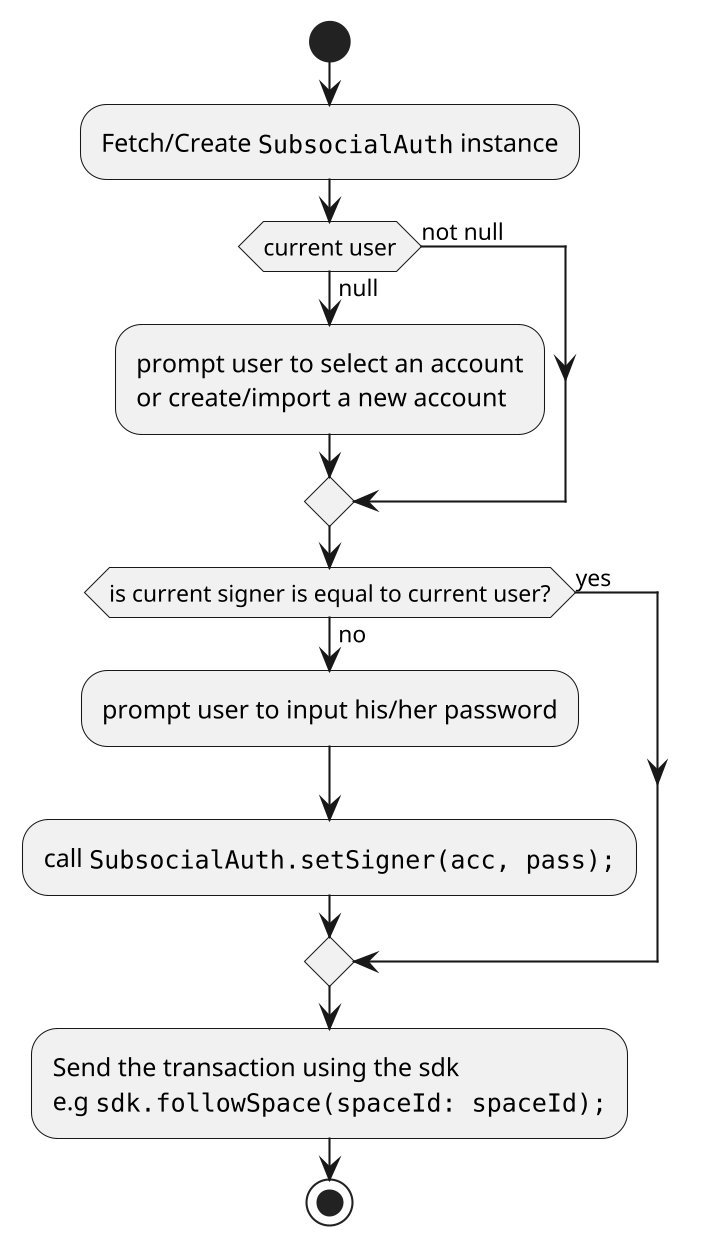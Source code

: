 @startuml flow 
skinparam dpi 200

start

:Fetch/Create ""SubsocialAuth"" instance;

if (current user) then (null)
  :prompt user to select an account
  or create/import a new account;
else (not null)
endif

if (is current signer is equal to current user?) then (no)
  :prompt user to input his/her password;
  :call ""SubsocialAuth.setSigner(acc, pass);"";
else (yes)
endif

:Send the transaction using the sdk
e.g ""sdk.followSpace(spaceId: spaceId);"";

stop

@enduml